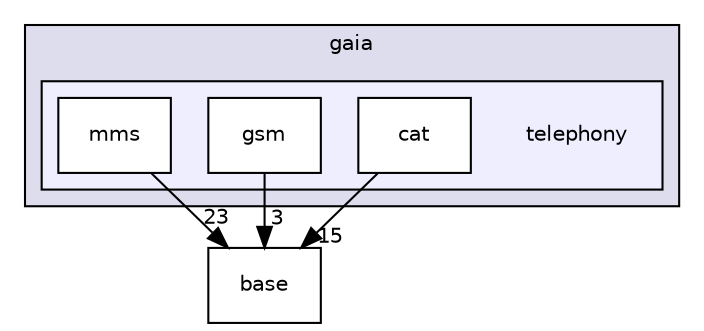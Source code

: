 digraph G {
  compound=true
  node [ fontsize="10", fontname="Helvetica"];
  edge [ labelfontsize="10", labelfontname="Helvetica"];
  subgraph clusterdir_1456e22c17612b474594c42fce5c0653 {
    graph [ bgcolor="#ddddee", pencolor="black", label="gaia" fontname="Helvetica", fontsize="10", URL="dir_1456e22c17612b474594c42fce5c0653.html"]
  subgraph clusterdir_8f97b586653f692c1edc7cd0a6d9afd7 {
    graph [ bgcolor="#eeeeff", pencolor="black", label="" URL="dir_8f97b586653f692c1edc7cd0a6d9afd7.html"];
    dir_8f97b586653f692c1edc7cd0a6d9afd7 [shape=plaintext label="telephony"];
    dir_aced7e5c6c64846498ce9e00895ee606 [shape=box label="cat" color="black" fillcolor="white" style="filled" URL="dir_aced7e5c6c64846498ce9e00895ee606.html"];
    dir_7bac8004e0ffc5d6bf96f1d3844412e0 [shape=box label="gsm" color="black" fillcolor="white" style="filled" URL="dir_7bac8004e0ffc5d6bf96f1d3844412e0.html"];
    dir_bcb9b1036ce0fd40430e1079baa23a82 [shape=box label="mms" color="black" fillcolor="white" style="filled" URL="dir_bcb9b1036ce0fd40430e1079baa23a82.html"];
  }
  }
  dir_96bebcbd622f6ba3e4502d519ed457a0 [shape=box label="base" URL="dir_96bebcbd622f6ba3e4502d519ed457a0.html"];
  dir_bcb9b1036ce0fd40430e1079baa23a82->dir_96bebcbd622f6ba3e4502d519ed457a0 [headlabel="23", labeldistance=1.5 headhref="dir_000050_000005.html"];
  dir_aced7e5c6c64846498ce9e00895ee606->dir_96bebcbd622f6ba3e4502d519ed457a0 [headlabel="15", labeldistance=1.5 headhref="dir_000034_000005.html"];
  dir_7bac8004e0ffc5d6bf96f1d3844412e0->dir_96bebcbd622f6ba3e4502d519ed457a0 [headlabel="3", labeldistance=1.5 headhref="dir_000049_000005.html"];
}
